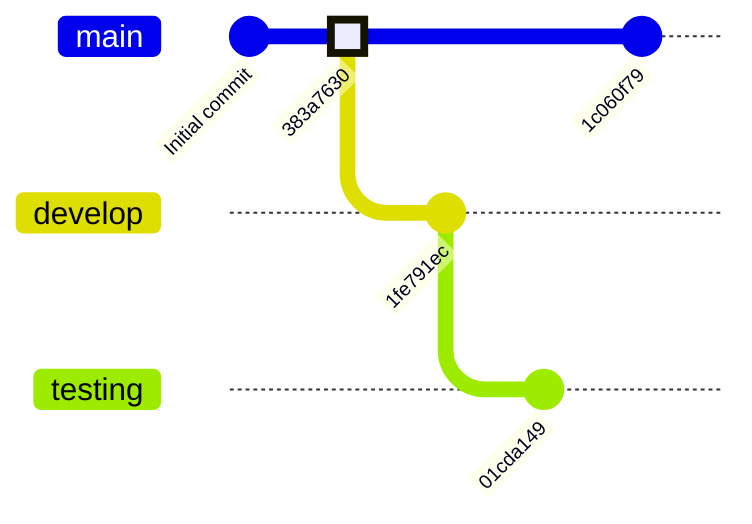 gitGraph:
    commit id: "Initial commit"
    commit id: "383a7630" type: HIGHLIGHT
    branch develop
    commit id: "1fe791ec"
    branch testing
    commit id: "01cda149"
    checkout main
    commit id: "1c060f79"